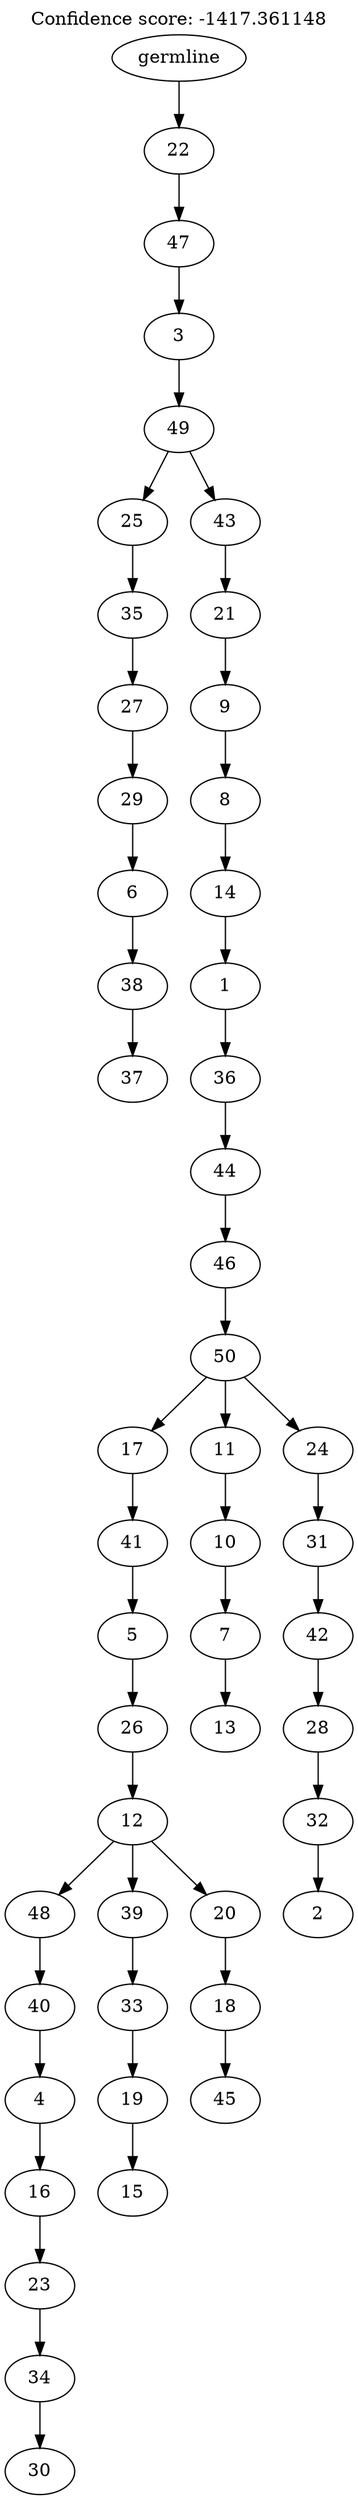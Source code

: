 digraph g {
	"49" -> "50";
	"50" [label="37"];
	"48" -> "49";
	"49" [label="38"];
	"47" -> "48";
	"48" [label="6"];
	"46" -> "47";
	"47" [label="29"];
	"45" -> "46";
	"46" [label="27"];
	"44" -> "45";
	"45" [label="35"];
	"42" -> "43";
	"43" [label="30"];
	"41" -> "42";
	"42" [label="34"];
	"40" -> "41";
	"41" [label="23"];
	"39" -> "40";
	"40" [label="16"];
	"38" -> "39";
	"39" [label="4"];
	"37" -> "38";
	"38" [label="40"];
	"35" -> "36";
	"36" [label="15"];
	"34" -> "35";
	"35" [label="19"];
	"33" -> "34";
	"34" [label="33"];
	"31" -> "32";
	"32" [label="45"];
	"30" -> "31";
	"31" [label="18"];
	"29" -> "30";
	"30" [label="20"];
	"29" -> "33";
	"33" [label="39"];
	"29" -> "37";
	"37" [label="48"];
	"28" -> "29";
	"29" [label="12"];
	"27" -> "28";
	"28" [label="26"];
	"26" -> "27";
	"27" [label="5"];
	"25" -> "26";
	"26" [label="41"];
	"23" -> "24";
	"24" [label="13"];
	"22" -> "23";
	"23" [label="7"];
	"21" -> "22";
	"22" [label="10"];
	"19" -> "20";
	"20" [label="2"];
	"18" -> "19";
	"19" [label="32"];
	"17" -> "18";
	"18" [label="28"];
	"16" -> "17";
	"17" [label="42"];
	"15" -> "16";
	"16" [label="31"];
	"14" -> "15";
	"15" [label="24"];
	"14" -> "21";
	"21" [label="11"];
	"14" -> "25";
	"25" [label="17"];
	"13" -> "14";
	"14" [label="50"];
	"12" -> "13";
	"13" [label="46"];
	"11" -> "12";
	"12" [label="44"];
	"10" -> "11";
	"11" [label="36"];
	"9" -> "10";
	"10" [label="1"];
	"8" -> "9";
	"9" [label="14"];
	"7" -> "8";
	"8" [label="8"];
	"6" -> "7";
	"7" [label="9"];
	"5" -> "6";
	"6" [label="21"];
	"4" -> "5";
	"5" [label="43"];
	"4" -> "44";
	"44" [label="25"];
	"3" -> "4";
	"4" [label="49"];
	"2" -> "3";
	"3" [label="3"];
	"1" -> "2";
	"2" [label="47"];
	"0" -> "1";
	"1" [label="22"];
	"0" [label="germline"];
	labelloc="t";
	label="Confidence score: -1417.361148";
}

